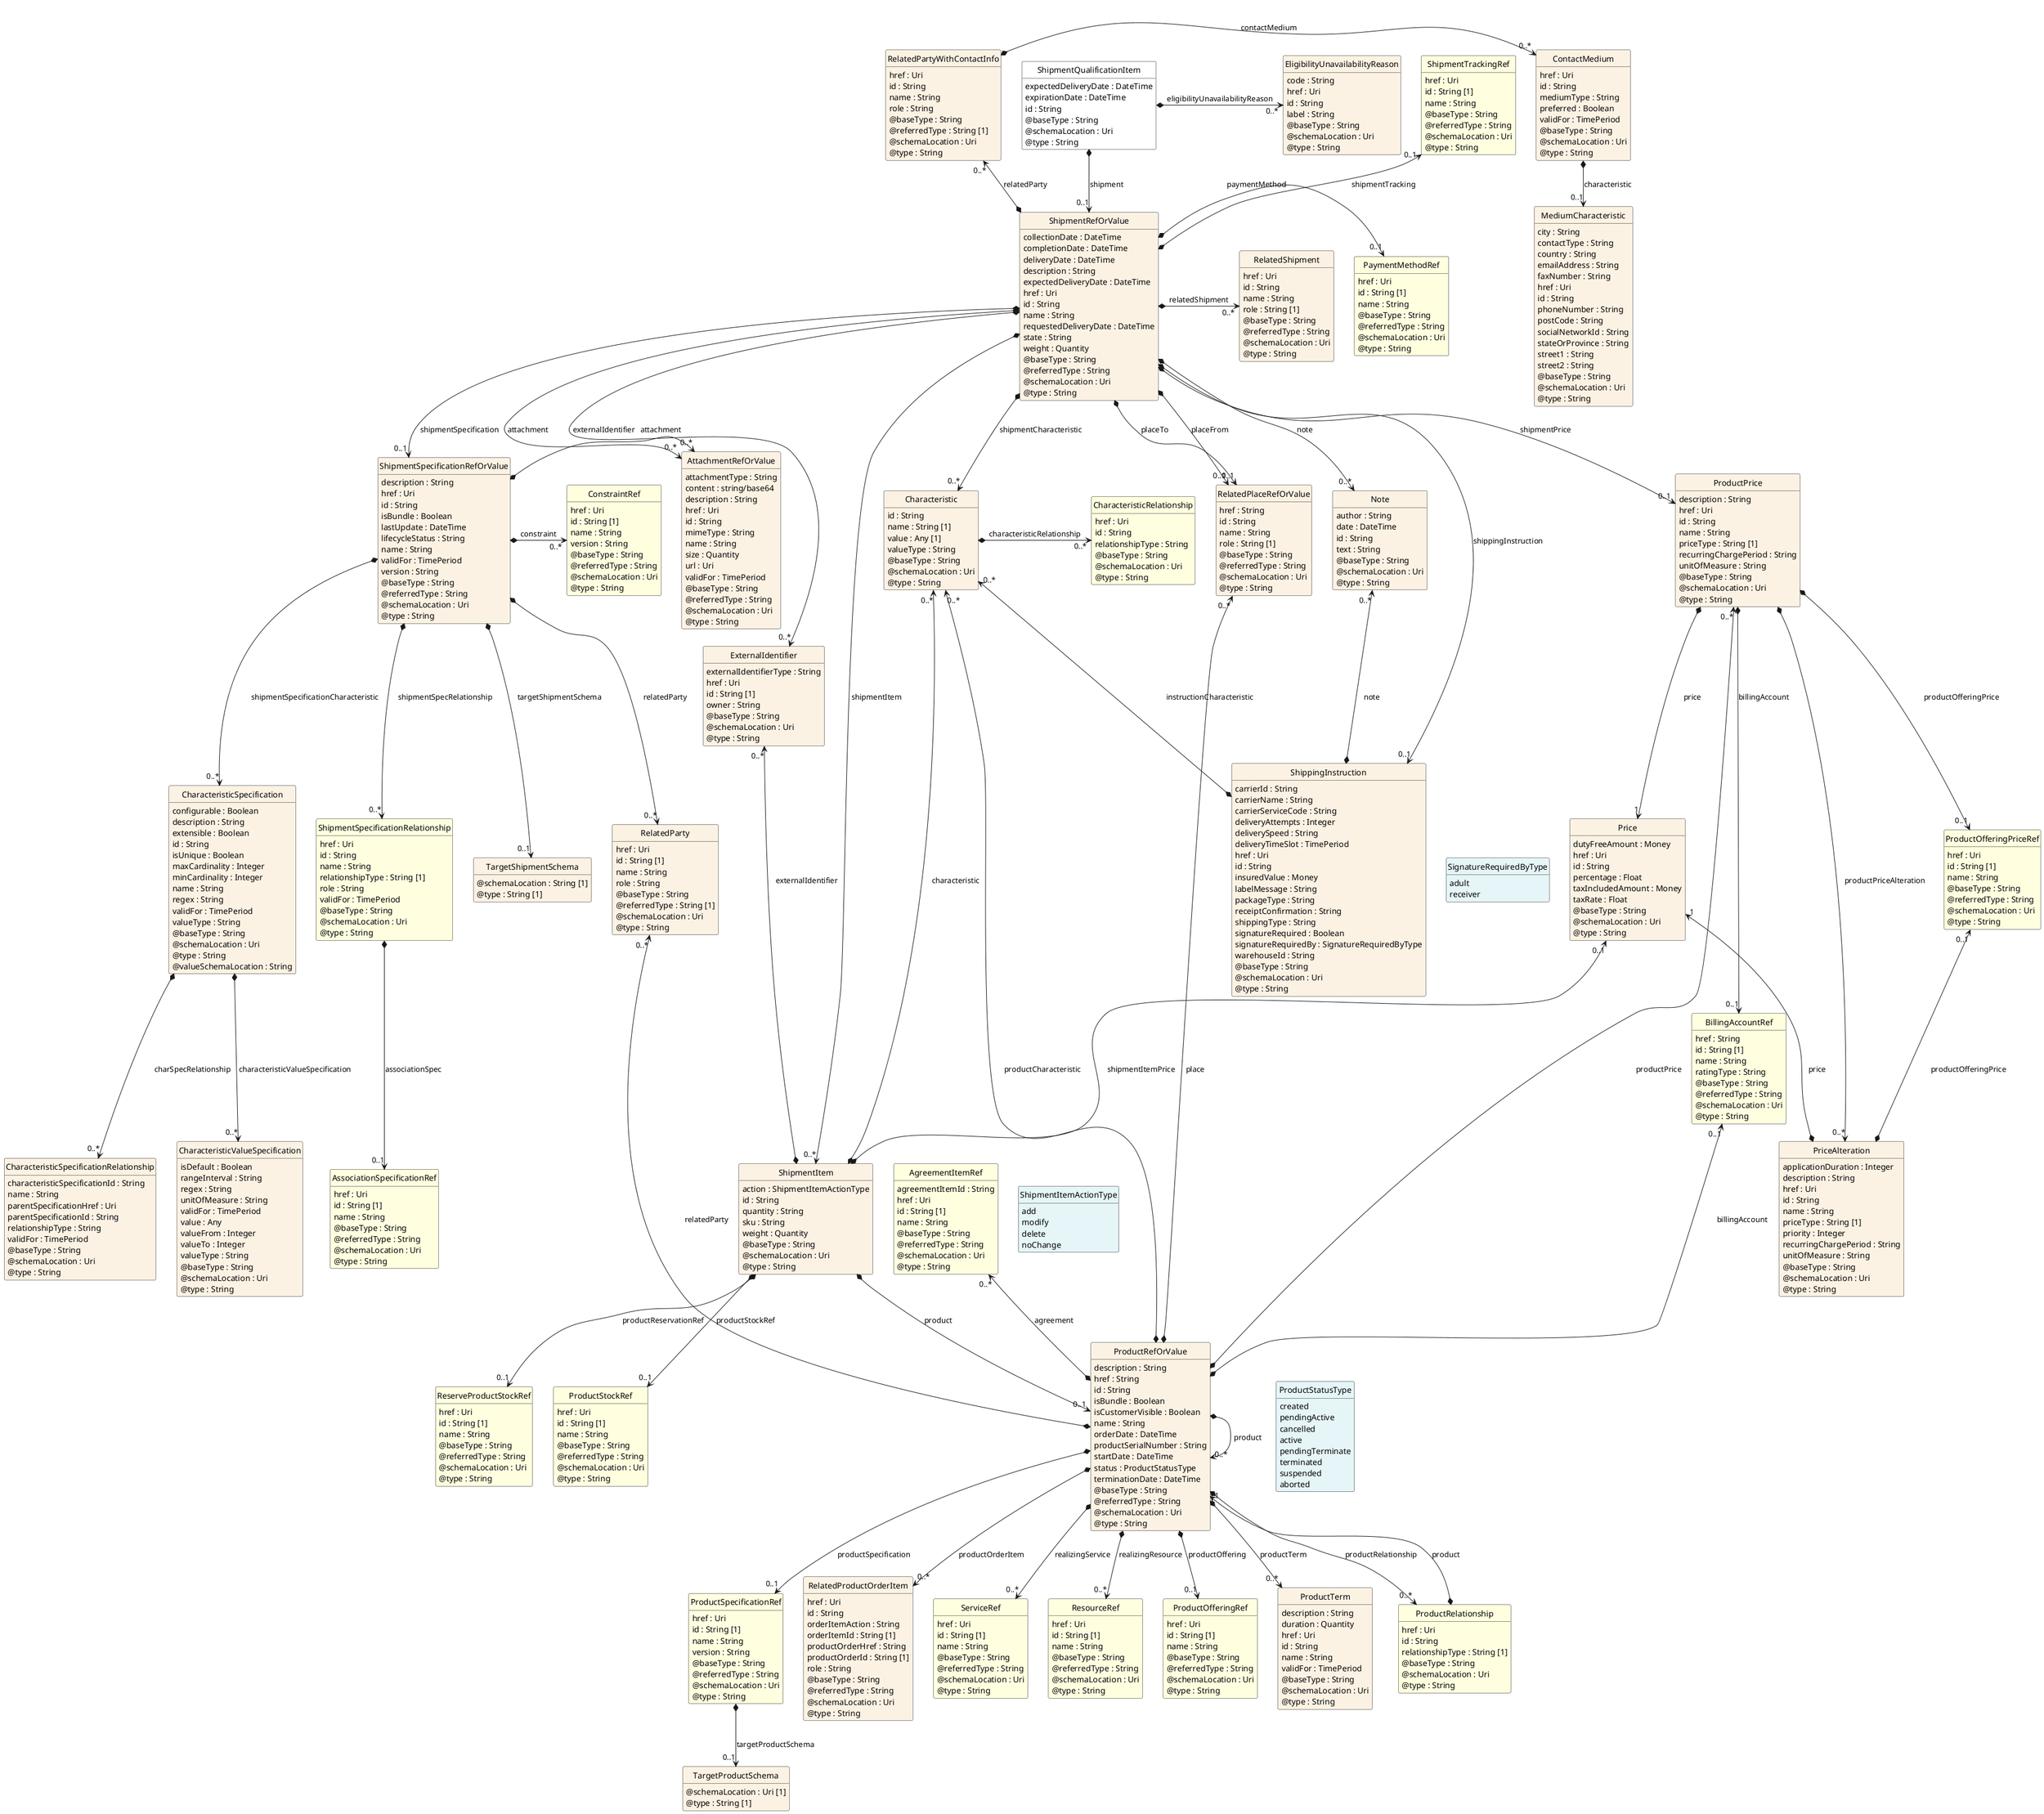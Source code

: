 @startuml
hide circle
hide methods
hide stereotype
show <<Enumeration>> stereotype
skinparam class {
   BackgroundColor<<Enumeration>> #E6F5F7
   BackgroundColor<<Ref>> #FFFFE0
   BackgroundColor<<Pivot>> #FFFFFFF
   BackgroundColor<<SimpleType>> #E2F0DA
   BackgroundColor #FCF2E3
}

class ShipmentQualificationItem <<Pivot>> {
    expectedDeliveryDate : DateTime
    expirationDate : DateTime
    id : String
    @baseType : String
    @schemaLocation : Uri
    @type : String
}

class EligibilityUnavailabilityReason  {
    code : String
    href : Uri
    id : String
    label : String
    @baseType : String
    @schemaLocation : Uri
    @type : String
}

class ShipmentRefOrValue  {
    collectionDate : DateTime
    completionDate : DateTime
    deliveryDate : DateTime
    description : String
    expectedDeliveryDate : DateTime
    href : Uri
    id : String
    name : String
    requestedDeliveryDate : DateTime
    state : String
    weight : Quantity
    @baseType : String
    @referredType : String
    @schemaLocation : Uri
    @type : String
}

class Note  {
    author : String
    date : DateTime
    id : String
    text : String
    @baseType : String
    @schemaLocation : Uri
    @type : String
}

class ShipmentTrackingRef  <<Ref>> {
    href : Uri
    id : String [1]
    name : String
    @baseType : String
    @referredType : String
    @schemaLocation : Uri
    @type : String
}

class RelatedShipment  {
    href : Uri
    id : String
    name : String
    role : String [1]
    @baseType : String
    @referredType : String
    @schemaLocation : Uri
    @type : String
}

class ShipmentSpecificationRefOrValue  {
    description : String
    href : Uri
    id : String
    isBundle : Boolean
    lastUpdate : DateTime
    lifecycleStatus : String
    name : String
    validFor : TimePeriod
    version : String
    @baseType : String
    @referredType : String
    @schemaLocation : Uri
    @type : String
}

class ShipmentSpecificationRelationship  <<Ref>> {
    href : Uri
    id : String
    name : String
    relationshipType : String [1]
    role : String
    validFor : TimePeriod
    @baseType : String
    @schemaLocation : Uri
    @type : String
}

class AssociationSpecificationRef  <<Ref>> {
    href : Uri
    id : String [1]
    name : String
    @baseType : String
    @referredType : String
    @schemaLocation : Uri
    @type : String
}

class RelatedParty  {
    href : Uri
    id : String [1]
    name : String
    role : String
    @baseType : String
    @referredType : String [1]
    @schemaLocation : Uri
    @type : String
}

class CharacteristicSpecification  {
    configurable : Boolean
    description : String
    extensible : Boolean
    id : String
    isUnique : Boolean
    maxCardinality : Integer
    minCardinality : Integer
    name : String
    regex : String
    validFor : TimePeriod
    valueType : String
    @baseType : String
    @schemaLocation : Uri
    @type : String
    @valueSchemaLocation : String
}

class CharacteristicSpecificationRelationship  {
    characteristicSpecificationId : String
    name : String
    parentSpecificationHref : Uri
    parentSpecificationId : String
    relationshipType : String
    validFor : TimePeriod
    @baseType : String
    @schemaLocation : Uri
    @type : String
}

class CharacteristicValueSpecification  {
    isDefault : Boolean
    rangeInterval : String
    regex : String
    unitOfMeasure : String
    validFor : TimePeriod
    value : Any
    valueFrom : Integer
    valueTo : Integer
    valueType : String
    @baseType : String
    @schemaLocation : Uri
    @type : String
}

class AttachmentRefOrValue  {
    attachmentType : String
    content : string/base64
    description : String
    href : Uri
    id : String
    mimeType : String
    name : String
    size : Quantity
    url : Uri
    validFor : TimePeriod
    @baseType : String
    @referredType : String
    @schemaLocation : Uri
    @type : String
}

class TargetShipmentSchema  {
    @schemaLocation : String [1]
    @type : String [1]
}

class ConstraintRef  <<Ref>> {
    href : Uri
    id : String [1]
    name : String
    version : String
    @baseType : String
    @referredType : String
    @schemaLocation : Uri
    @type : String
}

class ExternalIdentifier  {
    externalIdentifierType : String
    href : Uri
    id : String [1]
    owner : String
    @baseType : String
    @schemaLocation : Uri
    @type : String
}

class RelatedPlaceRefOrValue  {
    href : String
    id : String
    name : String
    role : String [1]
    @baseType : String
    @referredType : String
    @schemaLocation : Uri
    @type : String
}

class ProductPrice  {
    description : String
    href : Uri
    id : String
    name : String
    priceType : String [1]
    recurringChargePeriod : String
    unitOfMeasure : String
    @baseType : String
    @schemaLocation : Uri
    @type : String
}

class ProductOfferingPriceRef  <<Ref>> {
    href : Uri
    id : String [1]
    name : String
    @baseType : String
    @referredType : String
    @schemaLocation : Uri
    @type : String
}

class BillingAccountRef  <<Ref>> {
    href : String
    id : String [1]
    name : String
    ratingType : String
    @baseType : String
    @referredType : String
    @schemaLocation : Uri
    @type : String
}

class Price  {
    dutyFreeAmount : Money
    href : Uri
    id : String
    percentage : Float
    taxIncludedAmount : Money
    taxRate : Float
    @baseType : String
    @schemaLocation : Uri
    @type : String
}

class PriceAlteration  {
    applicationDuration : Integer
    description : String
    href : Uri
    id : String
    name : String
    priceType : String [1]
    priority : Integer
    recurringChargePeriod : String
    unitOfMeasure : String
    @baseType : String
    @schemaLocation : Uri
    @type : String
}

class ShippingInstruction  {
    carrierId : String
    carrierName : String
    carrierServiceCode : String
    deliveryAttempts : Integer
    deliverySpeed : String
    deliveryTimeSlot : TimePeriod
    href : Uri
    id : String
    insuredValue : Money
    labelMessage : String
    packageType : String
    receiptConfirmation : String
    shippingType : String
    signatureRequired : Boolean
    signatureRequiredBy : SignatureRequiredByType
    warehouseId : String
    @baseType : String
    @schemaLocation : Uri
    @type : String
}

class SignatureRequiredByType <<Enumeration>> {
    adult
    receiver
}

class Characteristic  {
    id : String
    name : String [1]
    value : Any [1]
    valueType : String
    @baseType : String
    @schemaLocation : Uri
    @type : String
}

class CharacteristicRelationship  <<Ref>> {
    href : Uri
    id : String
    relationshipType : String
    @baseType : String
    @schemaLocation : Uri
    @type : String
}

class RelatedPartyWithContactInfo  {
    href : Uri
    id : String
    name : String
    role : String
    @baseType : String
    @referredType : String [1]
    @schemaLocation : Uri
    @type : String
}

class ContactMedium  {
    href : Uri
    id : String
    mediumType : String
    preferred : Boolean
    validFor : TimePeriod
    @baseType : String
    @schemaLocation : Uri
    @type : String
}

class MediumCharacteristic  {
    city : String
    contactType : String
    country : String
    emailAddress : String
    faxNumber : String
    href : Uri
    id : String
    phoneNumber : String
    postCode : String
    socialNetworkId : String
    stateOrProvince : String
    street1 : String
    street2 : String
    @baseType : String
    @schemaLocation : Uri
    @type : String
}

class PaymentMethodRef  <<Ref>> {
    href : Uri
    id : String [1]
    name : String
    @baseType : String
    @referredType : String
    @schemaLocation : Uri
    @type : String
}

class ShipmentItem  {
    action : ShipmentItemActionType
    id : String
    quantity : String
    sku : String
    weight : Quantity
    @baseType : String
    @schemaLocation : Uri
    @type : String
}

class ProductRefOrValue  {
    description : String
    href : String
    id : String
    isBundle : Boolean
    isCustomerVisible : Boolean
    name : String
    orderDate : DateTime
    productSerialNumber : String
    startDate : DateTime
    status : ProductStatusType
    terminationDate : DateTime
    @baseType : String
    @referredType : String
    @schemaLocation : Uri
    @type : String
}

class ProductSpecificationRef  <<Ref>> {
    href : Uri
    id : String [1]
    name : String
    version : String
    @baseType : String
    @referredType : String
    @schemaLocation : Uri
    @type : String
}

class TargetProductSchema  {
    @schemaLocation : Uri [1]
    @type : String [1]
}

class RelatedProductOrderItem  {
    href : Uri
    id : String
    orderItemAction : String
    orderItemId : String [1]
    productOrderHref : String
    productOrderId : String [1]
    role : String
    @baseType : String
    @referredType : String
    @schemaLocation : Uri
    @type : String
}

class ServiceRef  <<Ref>> {
    href : Uri
    id : String [1]
    name : String
    @baseType : String
    @referredType : String
    @schemaLocation : Uri
    @type : String
}

class ResourceRef  <<Ref>> {
    href : Uri
    id : String [1]
    name : String
    @baseType : String
    @referredType : String
    @schemaLocation : Uri
    @type : String
}

class AgreementItemRef  <<Ref>> {
    agreementItemId : String
    href : Uri
    id : String [1]
    name : String
    @baseType : String
    @referredType : String
    @schemaLocation : Uri
    @type : String
}

class ProductOfferingRef  <<Ref>> {
    href : Uri
    id : String [1]
    name : String
    @baseType : String
    @referredType : String
    @schemaLocation : Uri
    @type : String
}

class ProductTerm  {
    description : String
    duration : Quantity
    href : Uri
    id : String
    name : String
    validFor : TimePeriod
    @baseType : String
    @schemaLocation : Uri
    @type : String
}

class ProductRelationship  <<Ref>> {
    href : Uri
    id : String
    relationshipType : String [1]
    @baseType : String
    @schemaLocation : Uri
    @type : String
}

class ProductStatusType <<Enumeration>> {
    created
    pendingActive
    cancelled
    active
    pendingTerminate
    terminated
    suspended
    aborted
}

class ReserveProductStockRef  <<Ref>> {
    href : Uri
    id : String [1]
    name : String
    @baseType : String
    @referredType : String
    @schemaLocation : Uri
    @type : String
}

class ProductStockRef  <<Ref>> {
    href : Uri
    id : String [1]
    name : String
    @baseType : String
    @referredType : String
    @schemaLocation : Uri
    @type : String
}

class ShipmentItemActionType <<Enumeration>> {
    add
    modify
    delete
    noChange
}

ShipmentQualificationItem *-->  "0..1" ShipmentRefOrValue : shipment

ShipmentRefOrValue *-->  "0..*" AttachmentRefOrValue : attachment

ShipmentRefOrValue *-->  "0..*" ExternalIdentifier : externalIdentifier

ShipmentRefOrValue *-->  "0..*" Note : note

ShipmentRefOrValue *-->  "0..1" RelatedPlaceRefOrValue : placeTo

ShipmentRefOrValue *-->  "0..1" RelatedPlaceRefOrValue : placeFrom

ShipmentRefOrValue *-->  "0..*" Characteristic : shipmentCharacteristic

ShipmentRefOrValue *-->  "0..1" ShippingInstruction : shippingInstruction

ShipmentRefOrValue *-->  "0..1" ProductPrice : shipmentPrice

ShipmentRefOrValue *-->  "0..*" ShipmentItem : shipmentItem

ShipmentRefOrValue *-->  "0..1" ShipmentSpecificationRefOrValue : shipmentSpecification

ShipmentSpecificationRefOrValue *-right-> "0..*" AttachmentRefOrValue : attachment

ShipmentSpecificationRefOrValue *-->  "0..*" RelatedParty : relatedParty

ProductPrice *-->  "0..1" BillingAccountRef : billingAccount

ProductPrice *-->  "0..1" ProductOfferingPriceRef : productOfferingPrice

ProductPrice *-->  "1" Price : price

ProductPrice *-->  "0..*" PriceAlteration : productPriceAlteration

ProductOfferingPriceRef "0..1" <--* PriceAlteration : productOfferingPrice

Price "1" <--* PriceAlteration : price

Note "0..*" <--* ShippingInstruction : note

Characteristic "0..*" <--* ShippingInstruction : instructionCharacteristic

ShippingInstruction -right[hidden]-> SignatureRequiredByType

ExternalIdentifier "0..*" <--* ShipmentItem : externalIdentifier

BillingAccountRef "0..1" <--* ProductRefOrValue : billingAccount

ShipmentItem *-->  "0..1" ProductRefOrValue : product

Price "0..1" <--* ShipmentItem : shipmentItemPrice

Characteristic "0..*" <--* ShipmentItem : characteristic

ShipmentItem -right[hidden]-> ShipmentItemActionType

ProductRefOrValue *-right-> "0..*" ProductRefOrValue : product

RelatedParty "0..*" <--* ProductRefOrValue : relatedParty

RelatedPlaceRefOrValue "0..*" <--* ProductRefOrValue : place

Characteristic "0..*" <--* ProductRefOrValue : productCharacteristic

ProductPrice "0..*" <--* ProductRefOrValue : productPrice

ProductRefOrValue -right[hidden]-> ProductStatusType

ProductRefOrValue *-->  "0..*" ProductRelationship : productRelationship

ProductRefOrValue "1" <--* ProductRelationship : product

AgreementItemRef "0..*" <--* ProductRefOrValue : agreement

ProductRefOrValue *-->  "0..*" RelatedProductOrderItem : productOrderItem

ProductRefOrValue *-->  "0..1" ProductOfferingRef : productOffering

ProductRefOrValue *-->  "0..*" ResourceRef : realizingResource

ProductRefOrValue *-->  "0..*" ProductTerm : productTerm

ProductRefOrValue *-->  "0..*" ServiceRef : realizingService

ProductRefOrValue *-->  "0..1" ProductSpecificationRef : productSpecification

PaymentMethodRef "0..1" <-left-* ShipmentRefOrValue : paymentMethod

ShipmentRefOrValue *-right-> "0..*" RelatedShipment : relatedShipment

RelatedPartyWithContactInfo "0..*" <--* ShipmentRefOrValue : relatedParty

ShipmentTrackingRef "0..1" <--* ShipmentRefOrValue : shipmentTracking

ConstraintRef "0..*" <-left-* ShipmentSpecificationRefOrValue : constraint

ShipmentSpecificationRefOrValue *-->  "0..1" TargetShipmentSchema : targetShipmentSchema

TargetShipmentSchema -right[hidden]-> RelatedParty

ShipmentSpecificationRefOrValue *-->  "0..*" ShipmentSpecificationRelationship : shipmentSpecRelationship

ShipmentSpecificationRelationship -right[hidden]-> TargetShipmentSchema

ShipmentSpecificationRefOrValue *-->  "0..*" CharacteristicSpecification : shipmentSpecificationCharacteristic

CharacteristicSpecification -right[hidden]-> ShipmentSpecificationRelationship

ShipmentItem *-->  "0..1" ProductStockRef : productStockRef

ShipmentItem *-->  "0..1" ReserveProductStockRef : productReservationRef

ShipmentQualificationItem *-right-> "0..*" EligibilityUnavailabilityReason : eligibilityUnavailabilityReason

CharacteristicSpecification *-->  "0..*" CharacteristicSpecificationRelationship : charSpecRelationship

CharacteristicSpecification *-->  "0..*" CharacteristicValueSpecification : characteristicValueSpecification

ShipmentSpecificationRelationship *-->  "0..1" AssociationSpecificationRef : associationSpec

Characteristic *-right-> "0..*" CharacteristicRelationship : characteristicRelationship

RelatedPartyWithContactInfo *-right-> "0..*" ContactMedium : contactMedium

ContactMedium *-->  "0..1" MediumCharacteristic : characteristic

ProductSpecificationRef *-->  "0..1" TargetProductSchema : targetProductSchema

@enduml